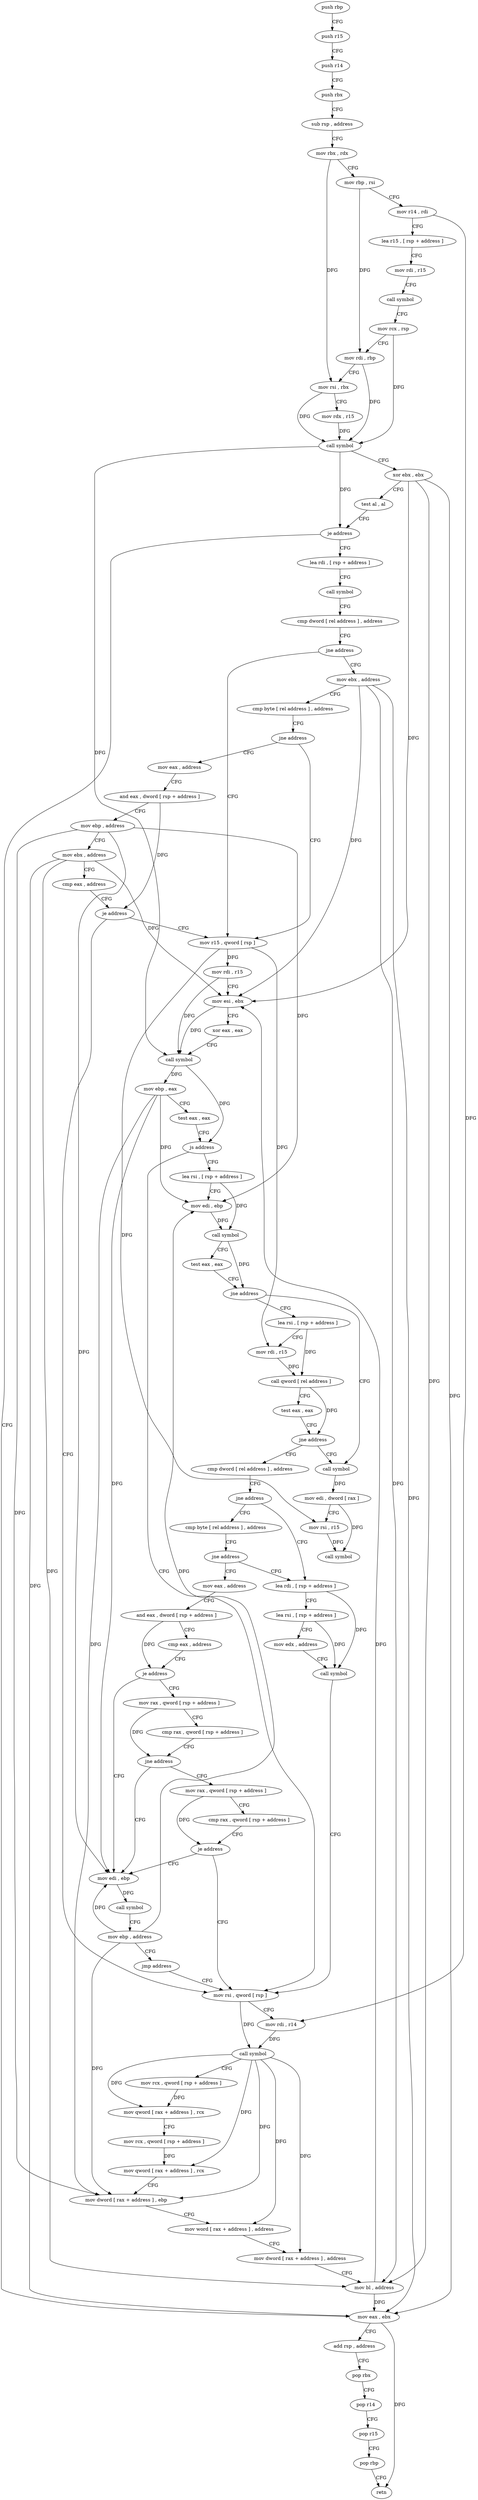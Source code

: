digraph "func" {
"4244512" [label = "push rbp" ]
"4244513" [label = "push r15" ]
"4244515" [label = "push r14" ]
"4244517" [label = "push rbx" ]
"4244518" [label = "sub rsp , address" ]
"4244525" [label = "mov rbx , rdx" ]
"4244528" [label = "mov rbp , rsi" ]
"4244531" [label = "mov r14 , rdi" ]
"4244534" [label = "lea r15 , [ rsp + address ]" ]
"4244539" [label = "mov rdi , r15" ]
"4244542" [label = "call symbol" ]
"4244547" [label = "mov rcx , rsp" ]
"4244550" [label = "mov rdi , rbp" ]
"4244553" [label = "mov rsi , rbx" ]
"4244556" [label = "mov rdx , r15" ]
"4244559" [label = "call symbol" ]
"4244564" [label = "xor ebx , ebx" ]
"4244566" [label = "test al , al" ]
"4244568" [label = "je address" ]
"4244860" [label = "mov eax , ebx" ]
"4244574" [label = "lea rdi , [ rsp + address ]" ]
"4244862" [label = "add rsp , address" ]
"4244869" [label = "pop rbx" ]
"4244870" [label = "pop r14" ]
"4244872" [label = "pop r15" ]
"4244874" [label = "pop rbp" ]
"4244875" [label = "retn" ]
"4244582" [label = "call symbol" ]
"4244587" [label = "cmp dword [ rel address ] , address" ]
"4244594" [label = "jne address" ]
"4244640" [label = "mov r15 , qword [ rsp ]" ]
"4244596" [label = "mov ebx , address" ]
"4244644" [label = "mov rdi , r15" ]
"4244647" [label = "mov esi , ebx" ]
"4244649" [label = "xor eax , eax" ]
"4244651" [label = "call symbol" ]
"4244656" [label = "mov ebp , eax" ]
"4244658" [label = "test eax , eax" ]
"4244660" [label = "js address" ]
"4244812" [label = "mov rsi , qword [ rsp ]" ]
"4244666" [label = "lea rsi , [ rsp + address ]" ]
"4244601" [label = "cmp byte [ rel address ] , address" ]
"4244608" [label = "jne address" ]
"4244610" [label = "mov eax , address" ]
"4244816" [label = "mov rdi , r14" ]
"4244819" [label = "call symbol" ]
"4244824" [label = "mov rcx , qword [ rsp + address ]" ]
"4244829" [label = "mov qword [ rax + address ] , rcx" ]
"4244833" [label = "mov rcx , qword [ rsp + address ]" ]
"4244838" [label = "mov qword [ rax + address ] , rcx" ]
"4244842" [label = "mov dword [ rax + address ] , ebp" ]
"4244845" [label = "mov word [ rax + address ] , address" ]
"4244851" [label = "mov dword [ rax + address ] , address" ]
"4244858" [label = "mov bl , address" ]
"4244674" [label = "mov edi , ebp" ]
"4244676" [label = "call symbol" ]
"4244681" [label = "test eax , eax" ]
"4244683" [label = "jne address" ]
"4244876" [label = "call symbol" ]
"4244689" [label = "lea rsi , [ rsp + address ]" ]
"4244615" [label = "and eax , dword [ rsp + address ]" ]
"4244619" [label = "mov ebp , address" ]
"4244624" [label = "mov ebx , address" ]
"4244629" [label = "cmp eax , address" ]
"4244634" [label = "je address" ]
"4244881" [label = "mov edi , dword [ rax ]" ]
"4244883" [label = "mov rsi , r15" ]
"4244886" [label = "call symbol" ]
"4244694" [label = "mov rdi , r15" ]
"4244697" [label = "call qword [ rel address ]" ]
"4244703" [label = "test eax , eax" ]
"4244705" [label = "jne address" ]
"4244711" [label = "cmp dword [ rel address ] , address" ]
"4244718" [label = "jne address" ]
"4244789" [label = "lea rdi , [ rsp + address ]" ]
"4244720" [label = "cmp byte [ rel address ] , address" ]
"4244794" [label = "lea rsi , [ rsp + address ]" ]
"4244802" [label = "mov edx , address" ]
"4244807" [label = "call symbol" ]
"4244727" [label = "jne address" ]
"4244729" [label = "mov eax , address" ]
"4244734" [label = "and eax , dword [ rsp + address ]" ]
"4244738" [label = "cmp eax , address" ]
"4244743" [label = "je address" ]
"4244775" [label = "mov edi , ebp" ]
"4244745" [label = "mov rax , qword [ rsp + address ]" ]
"4244777" [label = "call symbol" ]
"4244782" [label = "mov ebp , address" ]
"4244787" [label = "jmp address" ]
"4244750" [label = "cmp rax , qword [ rsp + address ]" ]
"4244758" [label = "jne address" ]
"4244760" [label = "mov rax , qword [ rsp + address ]" ]
"4244765" [label = "cmp rax , qword [ rsp + address ]" ]
"4244773" [label = "je address" ]
"4244512" -> "4244513" [ label = "CFG" ]
"4244513" -> "4244515" [ label = "CFG" ]
"4244515" -> "4244517" [ label = "CFG" ]
"4244517" -> "4244518" [ label = "CFG" ]
"4244518" -> "4244525" [ label = "CFG" ]
"4244525" -> "4244528" [ label = "CFG" ]
"4244525" -> "4244553" [ label = "DFG" ]
"4244528" -> "4244531" [ label = "CFG" ]
"4244528" -> "4244550" [ label = "DFG" ]
"4244531" -> "4244534" [ label = "CFG" ]
"4244531" -> "4244816" [ label = "DFG" ]
"4244534" -> "4244539" [ label = "CFG" ]
"4244539" -> "4244542" [ label = "CFG" ]
"4244542" -> "4244547" [ label = "CFG" ]
"4244547" -> "4244550" [ label = "CFG" ]
"4244547" -> "4244559" [ label = "DFG" ]
"4244550" -> "4244553" [ label = "CFG" ]
"4244550" -> "4244559" [ label = "DFG" ]
"4244553" -> "4244556" [ label = "CFG" ]
"4244553" -> "4244559" [ label = "DFG" ]
"4244556" -> "4244559" [ label = "DFG" ]
"4244559" -> "4244564" [ label = "CFG" ]
"4244559" -> "4244568" [ label = "DFG" ]
"4244559" -> "4244651" [ label = "DFG" ]
"4244564" -> "4244566" [ label = "CFG" ]
"4244564" -> "4244860" [ label = "DFG" ]
"4244564" -> "4244647" [ label = "DFG" ]
"4244564" -> "4244858" [ label = "DFG" ]
"4244566" -> "4244568" [ label = "CFG" ]
"4244568" -> "4244860" [ label = "CFG" ]
"4244568" -> "4244574" [ label = "CFG" ]
"4244860" -> "4244862" [ label = "CFG" ]
"4244860" -> "4244875" [ label = "DFG" ]
"4244574" -> "4244582" [ label = "CFG" ]
"4244862" -> "4244869" [ label = "CFG" ]
"4244869" -> "4244870" [ label = "CFG" ]
"4244870" -> "4244872" [ label = "CFG" ]
"4244872" -> "4244874" [ label = "CFG" ]
"4244874" -> "4244875" [ label = "CFG" ]
"4244582" -> "4244587" [ label = "CFG" ]
"4244587" -> "4244594" [ label = "CFG" ]
"4244594" -> "4244640" [ label = "CFG" ]
"4244594" -> "4244596" [ label = "CFG" ]
"4244640" -> "4244644" [ label = "DFG" ]
"4244640" -> "4244883" [ label = "DFG" ]
"4244640" -> "4244694" [ label = "DFG" ]
"4244596" -> "4244601" [ label = "CFG" ]
"4244596" -> "4244860" [ label = "DFG" ]
"4244596" -> "4244647" [ label = "DFG" ]
"4244596" -> "4244858" [ label = "DFG" ]
"4244644" -> "4244647" [ label = "CFG" ]
"4244644" -> "4244651" [ label = "DFG" ]
"4244647" -> "4244649" [ label = "CFG" ]
"4244647" -> "4244651" [ label = "DFG" ]
"4244649" -> "4244651" [ label = "CFG" ]
"4244651" -> "4244656" [ label = "DFG" ]
"4244651" -> "4244660" [ label = "DFG" ]
"4244656" -> "4244658" [ label = "CFG" ]
"4244656" -> "4244842" [ label = "DFG" ]
"4244656" -> "4244674" [ label = "DFG" ]
"4244656" -> "4244775" [ label = "DFG" ]
"4244658" -> "4244660" [ label = "CFG" ]
"4244660" -> "4244812" [ label = "CFG" ]
"4244660" -> "4244666" [ label = "CFG" ]
"4244812" -> "4244816" [ label = "CFG" ]
"4244812" -> "4244819" [ label = "DFG" ]
"4244666" -> "4244674" [ label = "CFG" ]
"4244666" -> "4244676" [ label = "DFG" ]
"4244601" -> "4244608" [ label = "CFG" ]
"4244608" -> "4244640" [ label = "CFG" ]
"4244608" -> "4244610" [ label = "CFG" ]
"4244610" -> "4244615" [ label = "CFG" ]
"4244816" -> "4244819" [ label = "DFG" ]
"4244819" -> "4244824" [ label = "CFG" ]
"4244819" -> "4244829" [ label = "DFG" ]
"4244819" -> "4244838" [ label = "DFG" ]
"4244819" -> "4244842" [ label = "DFG" ]
"4244819" -> "4244845" [ label = "DFG" ]
"4244819" -> "4244851" [ label = "DFG" ]
"4244824" -> "4244829" [ label = "DFG" ]
"4244829" -> "4244833" [ label = "CFG" ]
"4244833" -> "4244838" [ label = "DFG" ]
"4244838" -> "4244842" [ label = "CFG" ]
"4244842" -> "4244845" [ label = "CFG" ]
"4244845" -> "4244851" [ label = "CFG" ]
"4244851" -> "4244858" [ label = "CFG" ]
"4244858" -> "4244860" [ label = "DFG" ]
"4244858" -> "4244647" [ label = "DFG" ]
"4244674" -> "4244676" [ label = "DFG" ]
"4244676" -> "4244681" [ label = "CFG" ]
"4244676" -> "4244683" [ label = "DFG" ]
"4244681" -> "4244683" [ label = "CFG" ]
"4244683" -> "4244876" [ label = "CFG" ]
"4244683" -> "4244689" [ label = "CFG" ]
"4244876" -> "4244881" [ label = "DFG" ]
"4244689" -> "4244694" [ label = "CFG" ]
"4244689" -> "4244697" [ label = "DFG" ]
"4244615" -> "4244619" [ label = "CFG" ]
"4244615" -> "4244634" [ label = "DFG" ]
"4244619" -> "4244624" [ label = "CFG" ]
"4244619" -> "4244842" [ label = "DFG" ]
"4244619" -> "4244674" [ label = "DFG" ]
"4244619" -> "4244775" [ label = "DFG" ]
"4244624" -> "4244629" [ label = "CFG" ]
"4244624" -> "4244860" [ label = "DFG" ]
"4244624" -> "4244647" [ label = "DFG" ]
"4244624" -> "4244858" [ label = "DFG" ]
"4244629" -> "4244634" [ label = "CFG" ]
"4244634" -> "4244812" [ label = "CFG" ]
"4244634" -> "4244640" [ label = "CFG" ]
"4244881" -> "4244883" [ label = "CFG" ]
"4244881" -> "4244886" [ label = "DFG" ]
"4244883" -> "4244886" [ label = "DFG" ]
"4244694" -> "4244697" [ label = "DFG" ]
"4244697" -> "4244703" [ label = "CFG" ]
"4244697" -> "4244705" [ label = "DFG" ]
"4244703" -> "4244705" [ label = "CFG" ]
"4244705" -> "4244876" [ label = "CFG" ]
"4244705" -> "4244711" [ label = "CFG" ]
"4244711" -> "4244718" [ label = "CFG" ]
"4244718" -> "4244789" [ label = "CFG" ]
"4244718" -> "4244720" [ label = "CFG" ]
"4244789" -> "4244794" [ label = "CFG" ]
"4244789" -> "4244807" [ label = "DFG" ]
"4244720" -> "4244727" [ label = "CFG" ]
"4244794" -> "4244802" [ label = "CFG" ]
"4244794" -> "4244807" [ label = "DFG" ]
"4244802" -> "4244807" [ label = "CFG" ]
"4244807" -> "4244812" [ label = "CFG" ]
"4244727" -> "4244789" [ label = "CFG" ]
"4244727" -> "4244729" [ label = "CFG" ]
"4244729" -> "4244734" [ label = "CFG" ]
"4244734" -> "4244738" [ label = "CFG" ]
"4244734" -> "4244743" [ label = "DFG" ]
"4244738" -> "4244743" [ label = "CFG" ]
"4244743" -> "4244775" [ label = "CFG" ]
"4244743" -> "4244745" [ label = "CFG" ]
"4244775" -> "4244777" [ label = "DFG" ]
"4244745" -> "4244750" [ label = "CFG" ]
"4244745" -> "4244758" [ label = "DFG" ]
"4244777" -> "4244782" [ label = "CFG" ]
"4244782" -> "4244787" [ label = "CFG" ]
"4244782" -> "4244842" [ label = "DFG" ]
"4244782" -> "4244674" [ label = "DFG" ]
"4244782" -> "4244775" [ label = "DFG" ]
"4244787" -> "4244812" [ label = "CFG" ]
"4244750" -> "4244758" [ label = "CFG" ]
"4244758" -> "4244775" [ label = "CFG" ]
"4244758" -> "4244760" [ label = "CFG" ]
"4244760" -> "4244765" [ label = "CFG" ]
"4244760" -> "4244773" [ label = "DFG" ]
"4244765" -> "4244773" [ label = "CFG" ]
"4244773" -> "4244812" [ label = "CFG" ]
"4244773" -> "4244775" [ label = "CFG" ]
}

